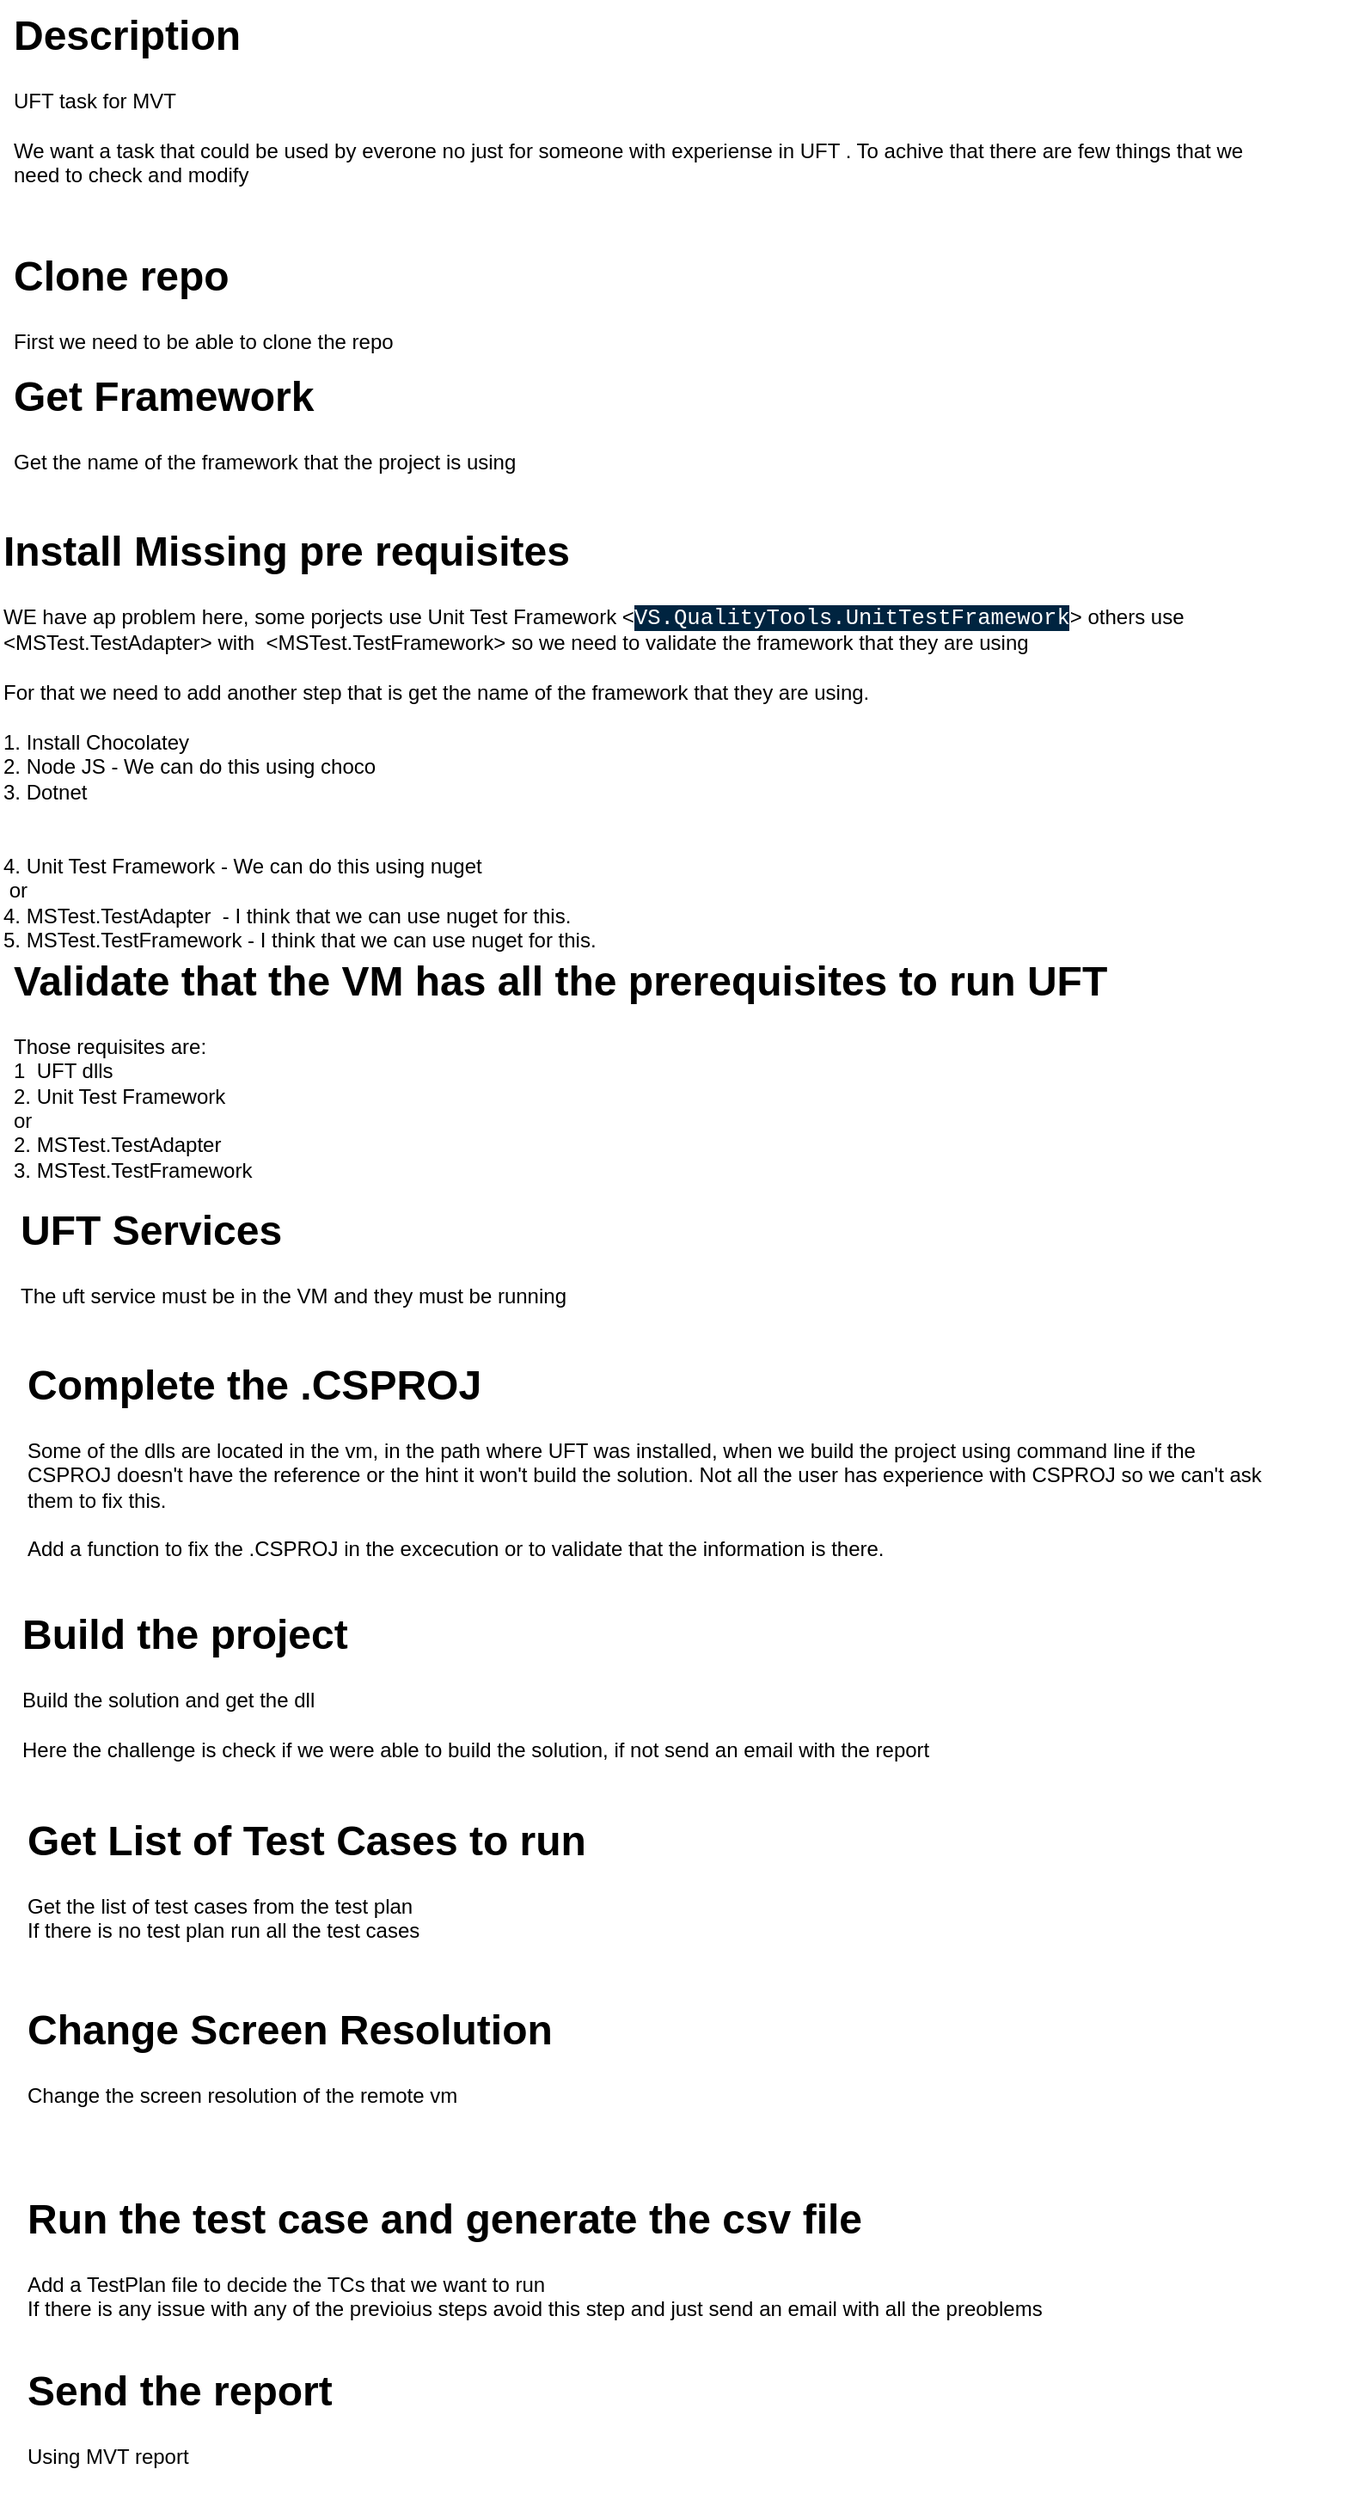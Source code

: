 <mxfile version="24.2.5" type="device" pages="2">
  <diagram name="Description" id="kpyFpb0iJtDKzTZqSPPz">
    <mxGraphModel dx="1434" dy="844" grid="1" gridSize="10" guides="1" tooltips="1" connect="1" arrows="1" fold="1" page="1" pageScale="1" pageWidth="850" pageHeight="1100" math="0" shadow="0">
      <root>
        <mxCell id="0" />
        <mxCell id="1" parent="0" />
        <mxCell id="MZutyhSX819T72aEWWCa-1" value="&lt;h1 style=&quot;margin-top: 0px;&quot;&gt;Description&lt;/h1&gt;&lt;div&gt;UFT task for MVT&lt;/div&gt;&lt;div&gt;&lt;br&gt;&lt;/div&gt;&lt;div&gt;We want a task that could be used by everone no just for someone with experiense in UFT . To achive that there are few things that we need to check and modify&lt;/div&gt;&lt;div&gt;&lt;br&gt;&lt;/div&gt;" style="text;html=1;whiteSpace=wrap;overflow=hidden;rounded=0;" parent="1" vertex="1">
          <mxGeometry x="40" y="40" width="740" height="120" as="geometry" />
        </mxCell>
        <mxCell id="MZutyhSX819T72aEWWCa-2" value="&lt;h1 style=&quot;margin-top: 0px;&quot;&gt;Clone repo&lt;/h1&gt;&lt;div&gt;First we need to be able to clone the repo&lt;/div&gt;" style="text;html=1;whiteSpace=wrap;overflow=hidden;rounded=0;" parent="1" vertex="1">
          <mxGeometry x="40" y="180" width="740" height="80" as="geometry" />
        </mxCell>
        <mxCell id="MZutyhSX819T72aEWWCa-3" value="&lt;h1 style=&quot;margin-top: 0px;&quot;&gt;Validate that the VM has all the prerequisites to run UFT&lt;/h1&gt;&lt;div&gt;Those requisites are:&lt;/div&gt;&lt;div&gt;&lt;span style=&quot;background-color: initial;&quot;&gt;1&amp;nbsp; UFT dlls&lt;/span&gt;&lt;/div&gt;&lt;div&gt;&lt;span style=&quot;background-color: initial;&quot;&gt;2. Unit Test Framework&lt;/span&gt;&lt;/div&gt;&lt;div&gt;&lt;span style=&quot;background-color: initial;&quot;&gt;or&amp;nbsp;&lt;/span&gt;&lt;/div&gt;&lt;div&gt;&lt;span style=&quot;background-color: initial;&quot;&gt;2. MSTest.TestAdapter&lt;/span&gt;&lt;/div&gt;&lt;div&gt;&lt;span style=&quot;background-color: initial;&quot;&gt;3. MSTest.TestFramework&lt;/span&gt;&lt;/div&gt;&lt;div&gt;&lt;br&gt;&lt;/div&gt;&lt;div&gt;If thea VM doesn&#39;t have any of this elements we need to send the report with the error or the poinst that are missing&lt;/div&gt;" style="text;html=1;whiteSpace=wrap;overflow=hidden;rounded=0;" parent="1" vertex="1">
          <mxGeometry x="40" y="590" width="780" height="145" as="geometry" />
        </mxCell>
        <mxCell id="MZutyhSX819T72aEWWCa-4" value="&lt;h1 style=&quot;margin-top: 0px;&quot;&gt;Complete the .CSPROJ&lt;/h1&gt;&lt;div&gt;Some of the dlls are located in the vm, in the path where UFT was installed, when we build the project using command line if the CSPROJ doesn&#39;t have the reference or the hint it won&#39;t build the solution. Not all the user has experience with CSPROJ so we can&#39;t ask them to fix this.&lt;/div&gt;&lt;div&gt;&lt;br&gt;&lt;/div&gt;&lt;div&gt;Add a function to fix the .CSPROJ in the excecution or to validate that the information is there.&amp;nbsp;&lt;/div&gt;" style="text;html=1;whiteSpace=wrap;overflow=hidden;rounded=0;" parent="1" vertex="1">
          <mxGeometry x="48" y="825" width="730" height="150" as="geometry" />
        </mxCell>
        <mxCell id="MZutyhSX819T72aEWWCa-6" value="&lt;h1 style=&quot;margin-top: 0px;&quot;&gt;Build the project&lt;/h1&gt;&lt;div&gt;Build the solution and get the dll&lt;/div&gt;&lt;div&gt;&lt;br&gt;&lt;/div&gt;&lt;div&gt;Here the challenge is check if we were able to build the solution, if not send an email with the report&lt;/div&gt;" style="text;html=1;whiteSpace=wrap;overflow=hidden;rounded=0;" parent="1" vertex="1">
          <mxGeometry x="45" y="970" width="770" height="120" as="geometry" />
        </mxCell>
        <mxCell id="MZutyhSX819T72aEWWCa-7" value="&lt;h1 style=&quot;margin-top: 0px;&quot;&gt;Run the test case and generate the csv file&lt;/h1&gt;&lt;div&gt;Add a TestPlan file to decide the TCs that we want to run&lt;/div&gt;&lt;div&gt;If there is any issue with any of the previoius steps avoid this step and just send an email with all the preoblems&lt;/div&gt;" style="text;html=1;whiteSpace=wrap;overflow=hidden;rounded=0;" parent="1" vertex="1">
          <mxGeometry x="48" y="1310" width="770" height="100" as="geometry" />
        </mxCell>
        <mxCell id="i_y81XxwsOdgUJL_hG4l-1" value="&lt;h1 style=&quot;margin-top: 0px;&quot;&gt;Install Missing pre requisites&lt;/h1&gt;&lt;div&gt;WE have ap problem here, some porjects use&amp;nbsp;&lt;span style=&quot;background-color: initial;&quot;&gt;Unit Test Framework &amp;lt;&lt;/span&gt;&lt;span style=&quot;background-color: rgb(0, 36, 64); color: rgb(255, 255, 255); font-family: Consolas, Menlo, Monaco, &amp;quot;Courier New&amp;quot;, monospace; font-size: 12.8px;&quot;&gt;VS.QualityTools.UnitTestFramework&lt;/span&gt;&lt;span style=&quot;background-color: initial;&quot;&gt;&amp;gt; others use &amp;lt;&lt;/span&gt;&lt;span style=&quot;background-color: initial;&quot;&gt;MSTest.TestAdapter&lt;/span&gt;&lt;span style=&quot;background-color: initial;&quot;&gt;&amp;gt; with&amp;nbsp; &amp;lt;&lt;/span&gt;&lt;span style=&quot;background-color: initial;&quot;&gt;MSTest.TestFramework&lt;/span&gt;&lt;span style=&quot;background-color: initial;&quot;&gt;&amp;gt; so we need to validate the framework that they are using&lt;/span&gt;&lt;/div&gt;&lt;div&gt;&lt;span style=&quot;background-color: initial;&quot;&gt;&lt;br&gt;&lt;/span&gt;&lt;/div&gt;&lt;div&gt;&lt;span style=&quot;background-color: initial;&quot;&gt;For that we need to add another step that is get the name of the framework that they are using.&lt;/span&gt;&lt;/div&gt;&lt;div&gt;&lt;br&gt;&lt;/div&gt;&lt;div&gt;1. Install Chocolatey&lt;/div&gt;&lt;div&gt;&lt;span style=&quot;background-color: initial;&quot;&gt;2. Node JS - We can do this using choco&lt;/span&gt;&lt;/div&gt;&lt;div&gt;3. Dotnet&lt;/div&gt;&lt;div&gt;&lt;br&gt;&lt;/div&gt;&lt;div&gt;&lt;br&gt;&lt;/div&gt;&lt;div&gt;&lt;div&gt;4. Unit Test Framework - W&lt;span style=&quot;background-color: initial;&quot;&gt;e can do this using nuget&lt;/span&gt;&lt;/div&gt;&lt;/div&gt;&lt;div&gt;&lt;span style=&quot;background-color: initial;&quot;&gt;&amp;nbsp;or&amp;nbsp;&lt;/span&gt;&lt;/div&gt;&lt;div&gt;&lt;span style=&quot;background-color: initial;&quot;&gt;4. MSTest.TestAdapter&amp;nbsp; - I think that we can use nuget for this.&lt;/span&gt;&lt;/div&gt;&lt;div&gt;&lt;span style=&quot;background-color: initial;&quot;&gt;5. MSTest.TestFramework - I think that we can use nuget for this.&lt;/span&gt;&lt;/div&gt;" style="text;html=1;whiteSpace=wrap;overflow=hidden;rounded=0;" parent="1" vertex="1">
          <mxGeometry x="34" y="340" width="760" height="260" as="geometry" />
        </mxCell>
        <mxCell id="7rnq9M52Hevn5cjbfYe5-1" value="&lt;h1 style=&quot;margin-top: 0px;&quot;&gt;Send the report&lt;/h1&gt;&lt;div&gt;Using MVT report&lt;/div&gt;" style="text;html=1;whiteSpace=wrap;overflow=hidden;rounded=0;" parent="1" vertex="1">
          <mxGeometry x="48" y="1410" width="747" height="80" as="geometry" />
        </mxCell>
        <mxCell id="voiCNQ6PNYEdRvmfcFp5-1" value="&lt;h1 style=&quot;margin-top: 0px;&quot;&gt;UFT Services&lt;/h1&gt;&lt;div&gt;The uft service must be in the VM and they must be running&lt;/div&gt;" style="text;html=1;whiteSpace=wrap;overflow=hidden;rounded=0;" parent="1" vertex="1">
          <mxGeometry x="44" y="735" width="750" height="90" as="geometry" />
        </mxCell>
        <mxCell id="vDwHp3_jsiQrzsLkWZ8--1" value="&lt;h1 style=&quot;margin-top: 0px;&quot;&gt;Change Screen Resolution&lt;/h1&gt;&lt;div&gt;Change the screen resolution of the remote vm&lt;/div&gt;" style="text;html=1;whiteSpace=wrap;overflow=hidden;rounded=0;" parent="1" vertex="1">
          <mxGeometry x="48" y="1200" width="755" height="90" as="geometry" />
        </mxCell>
        <mxCell id="vDwHp3_jsiQrzsLkWZ8--2" value="&lt;h1 style=&quot;margin-top: 0px;&quot;&gt;Get List of Test Cases to run&lt;/h1&gt;&lt;div&gt;Get the list of test cases from the test plan&lt;/div&gt;&lt;div&gt;If there is no test plan run all the test cases&lt;/div&gt;" style="text;html=1;whiteSpace=wrap;overflow=hidden;rounded=0;" parent="1" vertex="1">
          <mxGeometry x="48" y="1090" width="755" height="120" as="geometry" />
        </mxCell>
        <mxCell id="uJXC3FEntiHRqpFK6Td0-1" value="&lt;h1 style=&quot;margin-top: 0px;&quot;&gt;Get Framework&lt;/h1&gt;&lt;div&gt;Get the name of the framework that the project is using&lt;/div&gt;" style="text;html=1;whiteSpace=wrap;overflow=hidden;rounded=0;" vertex="1" parent="1">
          <mxGeometry x="40" y="250" width="730" height="90" as="geometry" />
        </mxCell>
      </root>
    </mxGraphModel>
  </diagram>
  <diagram id="lbOOUkVt4JYEEISVCX1n" name="Diagram">
    <mxGraphModel dx="2868" dy="1688" grid="1" gridSize="10" guides="1" tooltips="1" connect="1" arrows="1" fold="1" page="1" pageScale="1" pageWidth="850" pageHeight="1100" math="0" shadow="0">
      <root>
        <mxCell id="0" />
        <mxCell id="1" parent="0" />
        <mxCell id="5EkmZwmxeAxAU_YmFZFC-3" value="" style="edgeStyle=orthogonalEdgeStyle;rounded=0;orthogonalLoop=1;jettySize=auto;html=1;" parent="1" source="5EkmZwmxeAxAU_YmFZFC-1" target="5EkmZwmxeAxAU_YmFZFC-2" edge="1">
          <mxGeometry relative="1" as="geometry" />
        </mxCell>
        <mxCell id="5EkmZwmxeAxAU_YmFZFC-1" value="Start" style="ellipse;whiteSpace=wrap;html=1;aspect=fixed;" parent="1" vertex="1">
          <mxGeometry x="60" y="40" width="80" height="80" as="geometry" />
        </mxCell>
        <mxCell id="OBAYPxiof71-ZIGdoGjs-2" value="" style="edgeStyle=orthogonalEdgeStyle;rounded=0;orthogonalLoop=1;jettySize=auto;html=1;" edge="1" parent="1" source="5EkmZwmxeAxAU_YmFZFC-2" target="OBAYPxiof71-ZIGdoGjs-1">
          <mxGeometry relative="1" as="geometry" />
        </mxCell>
        <mxCell id="5EkmZwmxeAxAU_YmFZFC-2" value="Clone Repo" style="rounded=1;whiteSpace=wrap;html=1;" parent="1" vertex="1">
          <mxGeometry x="40" y="150" width="120" height="60" as="geometry" />
        </mxCell>
        <mxCell id="NOBS6tFadOEE8-lEBTn5-7" value="" style="edgeStyle=orthogonalEdgeStyle;rounded=0;orthogonalLoop=1;jettySize=auto;html=1;" parent="1" source="NOBS6tFadOEE8-lEBTn5-1" target="NOBS6tFadOEE8-lEBTn5-3" edge="1">
          <mxGeometry relative="1" as="geometry" />
        </mxCell>
        <mxCell id="NOBS6tFadOEE8-lEBTn5-1" value="Validate Requisites" style="rounded=1;whiteSpace=wrap;html=1;" parent="1" vertex="1">
          <mxGeometry x="40" y="720" width="120" height="60" as="geometry" />
        </mxCell>
        <mxCell id="NOBS6tFadOEE8-lEBTn5-5" value="" style="edgeStyle=orthogonalEdgeStyle;rounded=0;orthogonalLoop=1;jettySize=auto;html=1;" parent="1" source="NOBS6tFadOEE8-lEBTn5-3" target="NOBS6tFadOEE8-lEBTn5-4" edge="1">
          <mxGeometry relative="1" as="geometry" />
        </mxCell>
        <mxCell id="NOBS6tFadOEE8-lEBTn5-6" value="No" style="edgeLabel;html=1;align=center;verticalAlign=middle;resizable=0;points=[];" parent="NOBS6tFadOEE8-lEBTn5-5" vertex="1" connectable="0">
          <mxGeometry x="0.12" relative="1" as="geometry">
            <mxPoint as="offset" />
          </mxGeometry>
        </mxCell>
        <mxCell id="g3BkrWP3sSCiYwX-PHHs-2" value="" style="edgeStyle=orthogonalEdgeStyle;rounded=0;orthogonalLoop=1;jettySize=auto;html=1;" parent="1" source="NOBS6tFadOEE8-lEBTn5-3" target="g3BkrWP3sSCiYwX-PHHs-1" edge="1">
          <mxGeometry relative="1" as="geometry" />
        </mxCell>
        <mxCell id="NOBS6tFadOEE8-lEBTn5-3" value="All requistites?" style="rhombus;whiteSpace=wrap;html=1;" parent="1" vertex="1">
          <mxGeometry x="60" y="820" width="80" height="80" as="geometry" />
        </mxCell>
        <mxCell id="w1hZCFJD3-Y1V1owP_M0-18" style="edgeStyle=orthogonalEdgeStyle;rounded=0;orthogonalLoop=1;jettySize=auto;html=1;" parent="1" source="NOBS6tFadOEE8-lEBTn5-4" edge="1">
          <mxGeometry relative="1" as="geometry">
            <mxPoint x="425" y="860" as="targetPoint" />
          </mxGeometry>
        </mxCell>
        <mxCell id="NOBS6tFadOEE8-lEBTn5-4" value="Send Email with the problems" style="rounded=1;whiteSpace=wrap;html=1;" parent="1" vertex="1">
          <mxGeometry x="265" y="830" width="120" height="60" as="geometry" />
        </mxCell>
        <mxCell id="w1hZCFJD3-Y1V1owP_M0-2" value="" style="edgeStyle=orthogonalEdgeStyle;rounded=0;orthogonalLoop=1;jettySize=auto;html=1;" parent="1" source="NOBS6tFadOEE8-lEBTn5-8" target="w1hZCFJD3-Y1V1owP_M0-1" edge="1">
          <mxGeometry relative="1" as="geometry" />
        </mxCell>
        <mxCell id="NOBS6tFadOEE8-lEBTn5-8" value="Complete .csproj" style="rounded=1;whiteSpace=wrap;html=1;" parent="1" vertex="1">
          <mxGeometry x="40" y="1160" width="120" height="60" as="geometry" />
        </mxCell>
        <mxCell id="w1hZCFJD3-Y1V1owP_M0-4" value="" style="edgeStyle=orthogonalEdgeStyle;rounded=0;orthogonalLoop=1;jettySize=auto;html=1;" parent="1" source="w1hZCFJD3-Y1V1owP_M0-1" target="w1hZCFJD3-Y1V1owP_M0-3" edge="1">
          <mxGeometry relative="1" as="geometry" />
        </mxCell>
        <mxCell id="w1hZCFJD3-Y1V1owP_M0-1" value="Build Solution" style="whiteSpace=wrap;html=1;rounded=1;" parent="1" vertex="1">
          <mxGeometry x="40" y="1270" width="120" height="60" as="geometry" />
        </mxCell>
        <mxCell id="w1hZCFJD3-Y1V1owP_M0-7" style="edgeStyle=orthogonalEdgeStyle;rounded=0;orthogonalLoop=1;jettySize=auto;html=1;" parent="1" source="w1hZCFJD3-Y1V1owP_M0-3" target="w1hZCFJD3-Y1V1owP_M0-5" edge="1">
          <mxGeometry relative="1" as="geometry">
            <Array as="points">
              <mxPoint x="195" y="1420" />
              <mxPoint x="195" y="1420" />
            </Array>
          </mxGeometry>
        </mxCell>
        <mxCell id="w1hZCFJD3-Y1V1owP_M0-8" value="No" style="edgeLabel;html=1;align=center;verticalAlign=middle;resizable=0;points=[];" parent="w1hZCFJD3-Y1V1owP_M0-7" vertex="1" connectable="0">
          <mxGeometry x="-0.2" relative="1" as="geometry">
            <mxPoint as="offset" />
          </mxGeometry>
        </mxCell>
        <mxCell id="ARDYrOonU0yVxU-R9MbG-2" value="" style="edgeStyle=orthogonalEdgeStyle;rounded=0;orthogonalLoop=1;jettySize=auto;html=1;" parent="1" source="w1hZCFJD3-Y1V1owP_M0-3" target="ARDYrOonU0yVxU-R9MbG-1" edge="1">
          <mxGeometry relative="1" as="geometry" />
        </mxCell>
        <mxCell id="w1hZCFJD3-Y1V1owP_M0-3" value="Problems?" style="rhombus;whiteSpace=wrap;html=1;" parent="1" vertex="1">
          <mxGeometry x="60" y="1380" width="80" height="80" as="geometry" />
        </mxCell>
        <mxCell id="w1hZCFJD3-Y1V1owP_M0-19" style="edgeStyle=orthogonalEdgeStyle;rounded=0;orthogonalLoop=1;jettySize=auto;html=1;entryX=0;entryY=0.5;entryDx=0;entryDy=0;" parent="1" source="w1hZCFJD3-Y1V1owP_M0-5" target="w1hZCFJD3-Y1V1owP_M0-16" edge="1">
          <mxGeometry relative="1" as="geometry" />
        </mxCell>
        <mxCell id="w1hZCFJD3-Y1V1owP_M0-5" value="Send email with the problems" style="rounded=1;whiteSpace=wrap;html=1;" parent="1" vertex="1">
          <mxGeometry x="265" y="1390" width="120" height="60" as="geometry" />
        </mxCell>
        <mxCell id="w1hZCFJD3-Y1V1owP_M0-12" value="" style="edgeStyle=orthogonalEdgeStyle;rounded=0;orthogonalLoop=1;jettySize=auto;html=1;" parent="1" source="w1hZCFJD3-Y1V1owP_M0-9" target="w1hZCFJD3-Y1V1owP_M0-11" edge="1">
          <mxGeometry relative="1" as="geometry" />
        </mxCell>
        <mxCell id="w1hZCFJD3-Y1V1owP_M0-9" value="Run Test Cases" style="rounded=1;whiteSpace=wrap;html=1;" parent="1" vertex="1">
          <mxGeometry x="40" y="1670" width="120" height="60" as="geometry" />
        </mxCell>
        <mxCell id="w1hZCFJD3-Y1V1owP_M0-14" value="" style="edgeStyle=orthogonalEdgeStyle;rounded=0;orthogonalLoop=1;jettySize=auto;html=1;" parent="1" source="w1hZCFJD3-Y1V1owP_M0-11" target="w1hZCFJD3-Y1V1owP_M0-13" edge="1">
          <mxGeometry relative="1" as="geometry" />
        </mxCell>
        <mxCell id="w1hZCFJD3-Y1V1owP_M0-11" value="Generate MVT report" style="whiteSpace=wrap;html=1;rounded=1;" parent="1" vertex="1">
          <mxGeometry x="40" y="1770" width="120" height="60" as="geometry" />
        </mxCell>
        <mxCell id="w1hZCFJD3-Y1V1owP_M0-20" style="edgeStyle=orthogonalEdgeStyle;rounded=0;orthogonalLoop=1;jettySize=auto;html=1;entryX=0.5;entryY=0;entryDx=0;entryDy=0;" parent="1" source="w1hZCFJD3-Y1V1owP_M0-13" target="w1hZCFJD3-Y1V1owP_M0-15" edge="1">
          <mxGeometry relative="1" as="geometry" />
        </mxCell>
        <mxCell id="w1hZCFJD3-Y1V1owP_M0-13" value="Send Report" style="rounded=1;whiteSpace=wrap;html=1;" parent="1" vertex="1">
          <mxGeometry x="40" y="1880" width="120" height="60" as="geometry" />
        </mxCell>
        <mxCell id="w1hZCFJD3-Y1V1owP_M0-15" value="" style="ellipse;html=1;shape=endState;fillColor=#000000;strokeColor=#ff0000;" parent="1" vertex="1">
          <mxGeometry x="85" y="2000" width="30" height="30" as="geometry" />
        </mxCell>
        <mxCell id="w1hZCFJD3-Y1V1owP_M0-16" value="" style="ellipse;html=1;shape=endState;fillColor=#000000;strokeColor=#ff0000;" parent="1" vertex="1">
          <mxGeometry x="445" y="1405" width="30" height="30" as="geometry" />
        </mxCell>
        <mxCell id="w1hZCFJD3-Y1V1owP_M0-17" value="" style="ellipse;html=1;shape=endState;fillColor=#000000;strokeColor=#ff0000;" parent="1" vertex="1">
          <mxGeometry x="435" y="845" width="30" height="30" as="geometry" />
        </mxCell>
        <mxCell id="X4EmGsIvEUJp4LUA4y1e-3" value="" style="edgeStyle=orthogonalEdgeStyle;rounded=0;orthogonalLoop=1;jettySize=auto;html=1;" parent="1" source="X4EmGsIvEUJp4LUA4y1e-1" target="NOBS6tFadOEE8-lEBTn5-1" edge="1">
          <mxGeometry relative="1" as="geometry" />
        </mxCell>
        <mxCell id="X4EmGsIvEUJp4LUA4y1e-1" value="Install Prerequisites" style="rounded=1;whiteSpace=wrap;html=1;" parent="1" vertex="1">
          <mxGeometry x="40" y="620" width="120" height="60" as="geometry" />
        </mxCell>
        <mxCell id="g3BkrWP3sSCiYwX-PHHs-5" value="" style="edgeStyle=orthogonalEdgeStyle;rounded=0;orthogonalLoop=1;jettySize=auto;html=1;" parent="1" source="g3BkrWP3sSCiYwX-PHHs-1" target="g3BkrWP3sSCiYwX-PHHs-4" edge="1">
          <mxGeometry relative="1" as="geometry" />
        </mxCell>
        <mxCell id="g3BkrWP3sSCiYwX-PHHs-1" value="Validate Services" style="rounded=1;whiteSpace=wrap;html=1;" parent="1" vertex="1">
          <mxGeometry x="40" y="940" width="120" height="60" as="geometry" />
        </mxCell>
        <mxCell id="g3BkrWP3sSCiYwX-PHHs-7" value="" style="edgeStyle=orthogonalEdgeStyle;rounded=0;orthogonalLoop=1;jettySize=auto;html=1;" parent="1" source="g3BkrWP3sSCiYwX-PHHs-4" target="g3BkrWP3sSCiYwX-PHHs-6" edge="1">
          <mxGeometry relative="1" as="geometry" />
        </mxCell>
        <mxCell id="g3BkrWP3sSCiYwX-PHHs-11" value="No" style="edgeLabel;html=1;align=center;verticalAlign=middle;resizable=0;points=[];" parent="g3BkrWP3sSCiYwX-PHHs-7" vertex="1" connectable="0">
          <mxGeometry x="-0.104" y="-4" relative="1" as="geometry">
            <mxPoint as="offset" />
          </mxGeometry>
        </mxCell>
        <mxCell id="g3BkrWP3sSCiYwX-PHHs-10" value="" style="edgeStyle=orthogonalEdgeStyle;rounded=0;orthogonalLoop=1;jettySize=auto;html=1;" parent="1" source="g3BkrWP3sSCiYwX-PHHs-4" target="NOBS6tFadOEE8-lEBTn5-8" edge="1">
          <mxGeometry relative="1" as="geometry" />
        </mxCell>
        <mxCell id="g3BkrWP3sSCiYwX-PHHs-4" value="Build" style="rhombus;whiteSpace=wrap;html=1;" parent="1" vertex="1">
          <mxGeometry x="60" y="1050" width="80" height="80" as="geometry" />
        </mxCell>
        <mxCell id="g3BkrWP3sSCiYwX-PHHs-9" value="" style="edgeStyle=orthogonalEdgeStyle;rounded=0;orthogonalLoop=1;jettySize=auto;html=1;" parent="1" source="g3BkrWP3sSCiYwX-PHHs-6" target="g3BkrWP3sSCiYwX-PHHs-8" edge="1">
          <mxGeometry relative="1" as="geometry" />
        </mxCell>
        <mxCell id="g3BkrWP3sSCiYwX-PHHs-6" value="Send Email with the problems" style="rounded=1;whiteSpace=wrap;html=1;" parent="1" vertex="1">
          <mxGeometry x="265" y="1060" width="120" height="60" as="geometry" />
        </mxCell>
        <mxCell id="g3BkrWP3sSCiYwX-PHHs-8" value="" style="ellipse;html=1;shape=endState;fillColor=#000000;strokeColor=#ff0000;" parent="1" vertex="1">
          <mxGeometry x="425" y="1075" width="30" height="30" as="geometry" />
        </mxCell>
        <mxCell id="ARDYrOonU0yVxU-R9MbG-6" value="" style="edgeStyle=orthogonalEdgeStyle;rounded=0;orthogonalLoop=1;jettySize=auto;html=1;" parent="1" source="ARDYrOonU0yVxU-R9MbG-1" target="ARDYrOonU0yVxU-R9MbG-5" edge="1">
          <mxGeometry relative="1" as="geometry" />
        </mxCell>
        <mxCell id="ARDYrOonU0yVxU-R9MbG-1" value="Get Test Plan" style="rounded=1;whiteSpace=wrap;html=1;" parent="1" vertex="1">
          <mxGeometry x="40" y="1490" width="120" height="60" as="geometry" />
        </mxCell>
        <mxCell id="ARDYrOonU0yVxU-R9MbG-7" value="" style="edgeStyle=orthogonalEdgeStyle;rounded=0;orthogonalLoop=1;jettySize=auto;html=1;" parent="1" source="ARDYrOonU0yVxU-R9MbG-5" target="w1hZCFJD3-Y1V1owP_M0-9" edge="1">
          <mxGeometry relative="1" as="geometry" />
        </mxCell>
        <mxCell id="ARDYrOonU0yVxU-R9MbG-5" value="Change Screen Resolution" style="rounded=1;whiteSpace=wrap;html=1;" parent="1" vertex="1">
          <mxGeometry x="40" y="1580" width="120" height="60" as="geometry" />
        </mxCell>
        <mxCell id="OBAYPxiof71-ZIGdoGjs-4" value="" style="edgeStyle=orthogonalEdgeStyle;rounded=0;orthogonalLoop=1;jettySize=auto;html=1;" edge="1" parent="1" source="OBAYPxiof71-ZIGdoGjs-1" target="OBAYPxiof71-ZIGdoGjs-3">
          <mxGeometry relative="1" as="geometry" />
        </mxCell>
        <mxCell id="OBAYPxiof71-ZIGdoGjs-1" value="Get Framework" style="rounded=1;whiteSpace=wrap;html=1;" vertex="1" parent="1">
          <mxGeometry x="40" y="240" width="120" height="60" as="geometry" />
        </mxCell>
        <mxCell id="OBAYPxiof71-ZIGdoGjs-6" value="" style="edgeStyle=orthogonalEdgeStyle;rounded=0;orthogonalLoop=1;jettySize=auto;html=1;" edge="1" parent="1" source="OBAYPxiof71-ZIGdoGjs-3" target="OBAYPxiof71-ZIGdoGjs-5">
          <mxGeometry relative="1" as="geometry" />
        </mxCell>
        <mxCell id="OBAYPxiof71-ZIGdoGjs-9" value="Yes" style="edgeLabel;html=1;align=center;verticalAlign=middle;resizable=0;points=[];" vertex="1" connectable="0" parent="OBAYPxiof71-ZIGdoGjs-6">
          <mxGeometry x="-0.056" relative="1" as="geometry">
            <mxPoint as="offset" />
          </mxGeometry>
        </mxCell>
        <mxCell id="OBAYPxiof71-ZIGdoGjs-8" value="" style="edgeStyle=orthogonalEdgeStyle;rounded=0;orthogonalLoop=1;jettySize=auto;html=1;" edge="1" parent="1" source="OBAYPxiof71-ZIGdoGjs-3" target="OBAYPxiof71-ZIGdoGjs-7">
          <mxGeometry relative="1" as="geometry" />
        </mxCell>
        <mxCell id="OBAYPxiof71-ZIGdoGjs-10" value="No" style="edgeLabel;html=1;align=center;verticalAlign=middle;resizable=0;points=[];" vertex="1" connectable="0" parent="OBAYPxiof71-ZIGdoGjs-8">
          <mxGeometry x="-0.108" y="1" relative="1" as="geometry">
            <mxPoint as="offset" />
          </mxGeometry>
        </mxCell>
        <mxCell id="OBAYPxiof71-ZIGdoGjs-3" value="Framework VS?" style="rhombus;whiteSpace=wrap;html=1;" vertex="1" parent="1">
          <mxGeometry x="60" y="330" width="80" height="80" as="geometry" />
        </mxCell>
        <mxCell id="VlkzCxvcK-cZCJlol-KQ-5" style="edgeStyle=orthogonalEdgeStyle;rounded=0;orthogonalLoop=1;jettySize=auto;html=1;" edge="1" parent="1" source="OBAYPxiof71-ZIGdoGjs-5" target="X4EmGsIvEUJp4LUA4y1e-1">
          <mxGeometry relative="1" as="geometry">
            <mxPoint x="540" y="510" as="targetPoint" />
            <Array as="points">
              <mxPoint x="540" y="370" />
              <mxPoint x="540" y="580" />
              <mxPoint x="100" y="580" />
            </Array>
          </mxGeometry>
        </mxCell>
        <mxCell id="OBAYPxiof71-ZIGdoGjs-5" value="Install VS.QualityTool.UnitTestFramework" style="rounded=1;whiteSpace=wrap;html=1;" vertex="1" parent="1">
          <mxGeometry x="200" y="340" width="295" height="60" as="geometry" />
        </mxCell>
        <mxCell id="OBAYPxiof71-ZIGdoGjs-12" value="" style="edgeStyle=orthogonalEdgeStyle;rounded=0;orthogonalLoop=1;jettySize=auto;html=1;" edge="1" parent="1" source="OBAYPxiof71-ZIGdoGjs-7" target="OBAYPxiof71-ZIGdoGjs-11">
          <mxGeometry relative="1" as="geometry" />
        </mxCell>
        <mxCell id="OBAYPxiof71-ZIGdoGjs-13" value="Yes" style="edgeLabel;html=1;align=center;verticalAlign=middle;resizable=0;points=[];" vertex="1" connectable="0" parent="OBAYPxiof71-ZIGdoGjs-12">
          <mxGeometry y="-4" relative="1" as="geometry">
            <mxPoint y="-4" as="offset" />
          </mxGeometry>
        </mxCell>
        <mxCell id="VlkzCxvcK-cZCJlol-KQ-2" value="" style="edgeStyle=orthogonalEdgeStyle;rounded=0;orthogonalLoop=1;jettySize=auto;html=1;entryX=0;entryY=0.5;entryDx=0;entryDy=0;" edge="1" parent="1" source="OBAYPxiof71-ZIGdoGjs-7" target="g3BkrWP3sSCiYwX-PHHs-1">
          <mxGeometry relative="1" as="geometry">
            <mxPoint x="100" y="550" as="targetPoint" />
            <Array as="points">
              <mxPoint x="20" y="490" />
              <mxPoint x="20" y="970" />
            </Array>
          </mxGeometry>
        </mxCell>
        <mxCell id="OBAYPxiof71-ZIGdoGjs-7" value="Framework MSTest?" style="rhombus;whiteSpace=wrap;html=1;" vertex="1" parent="1">
          <mxGeometry x="60" y="450" width="80" height="80" as="geometry" />
        </mxCell>
        <mxCell id="VlkzCxvcK-cZCJlol-KQ-4" style="edgeStyle=orthogonalEdgeStyle;rounded=0;orthogonalLoop=1;jettySize=auto;html=1;entryX=0.5;entryY=0;entryDx=0;entryDy=0;" edge="1" parent="1" source="OBAYPxiof71-ZIGdoGjs-11" target="X4EmGsIvEUJp4LUA4y1e-1">
          <mxGeometry relative="1" as="geometry">
            <Array as="points">
              <mxPoint x="540" y="490" />
              <mxPoint x="540" y="580" />
              <mxPoint x="100" y="580" />
              <mxPoint x="100" y="620" />
            </Array>
          </mxGeometry>
        </mxCell>
        <mxCell id="OBAYPxiof71-ZIGdoGjs-11" value="&lt;div style=&quot;text-align: left;&quot;&gt;&lt;span style=&quot;background-color: initial;&quot;&gt;MSTest.TestAdapter&lt;/span&gt;&lt;/div&gt;&lt;div style=&quot;text-align: left;&quot;&gt;&lt;span style=&quot;background-color: initial;&quot;&gt;MSTest.TestFramework&lt;/span&gt;&lt;/div&gt;" style="rounded=1;whiteSpace=wrap;html=1;" vertex="1" parent="1">
          <mxGeometry x="200" y="460" width="300" height="60" as="geometry" />
        </mxCell>
      </root>
    </mxGraphModel>
  </diagram>
</mxfile>
